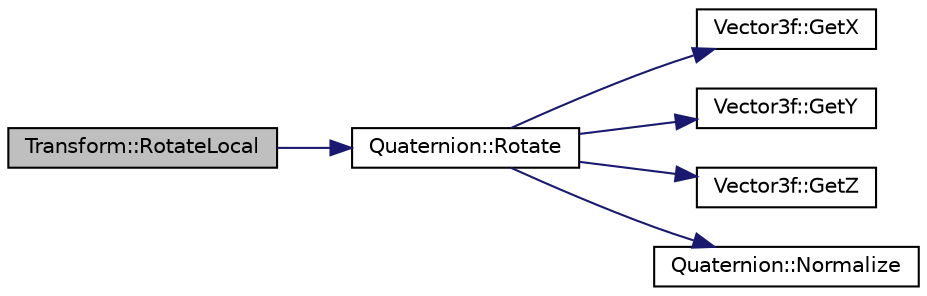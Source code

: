 digraph "Transform::RotateLocal"
{
 // LATEX_PDF_SIZE
  edge [fontname="Helvetica",fontsize="10",labelfontname="Helvetica",labelfontsize="10"];
  node [fontname="Helvetica",fontsize="10",shape=record];
  rankdir="LR";
  Node198 [label="Transform::RotateLocal",height=0.2,width=0.4,color="black", fillcolor="grey75", style="filled", fontcolor="black",tooltip="Rotates the transform around a given axis."];
  Node198 -> Node199 [color="midnightblue",fontsize="10",style="solid",fontname="Helvetica"];
  Node199 [label="Quaternion::Rotate",height=0.2,width=0.4,color="black", fillcolor="white", style="filled",URL="$class_quaternion.html#a4c2fd6204f7cde7ec63fc856e6d0fdbe",tooltip=" "];
  Node199 -> Node200 [color="midnightblue",fontsize="10",style="solid",fontname="Helvetica"];
  Node200 [label="Vector3f::GetX",height=0.2,width=0.4,color="black", fillcolor="white", style="filled",URL="$class_vector3f.html#abb50ca8baf8111e9bae60e4f7c144db3",tooltip="x value accessor"];
  Node199 -> Node201 [color="midnightblue",fontsize="10",style="solid",fontname="Helvetica"];
  Node201 [label="Vector3f::GetY",height=0.2,width=0.4,color="black", fillcolor="white", style="filled",URL="$class_vector3f.html#a9a1317e3ba2ef2c5e661d340a74a825a",tooltip="y value accessor"];
  Node199 -> Node202 [color="midnightblue",fontsize="10",style="solid",fontname="Helvetica"];
  Node202 [label="Vector3f::GetZ",height=0.2,width=0.4,color="black", fillcolor="white", style="filled",URL="$class_vector3f.html#a874fc93c81a47a0455afb9cdd542c599",tooltip="z value accessor"];
  Node199 -> Node203 [color="midnightblue",fontsize="10",style="solid",fontname="Helvetica"];
  Node203 [label="Quaternion::Normalize",height=0.2,width=0.4,color="black", fillcolor="white", style="filled",URL="$class_quaternion.html#a5c08e0c7533e0c1a526a7401f4754910",tooltip=" "];
}
